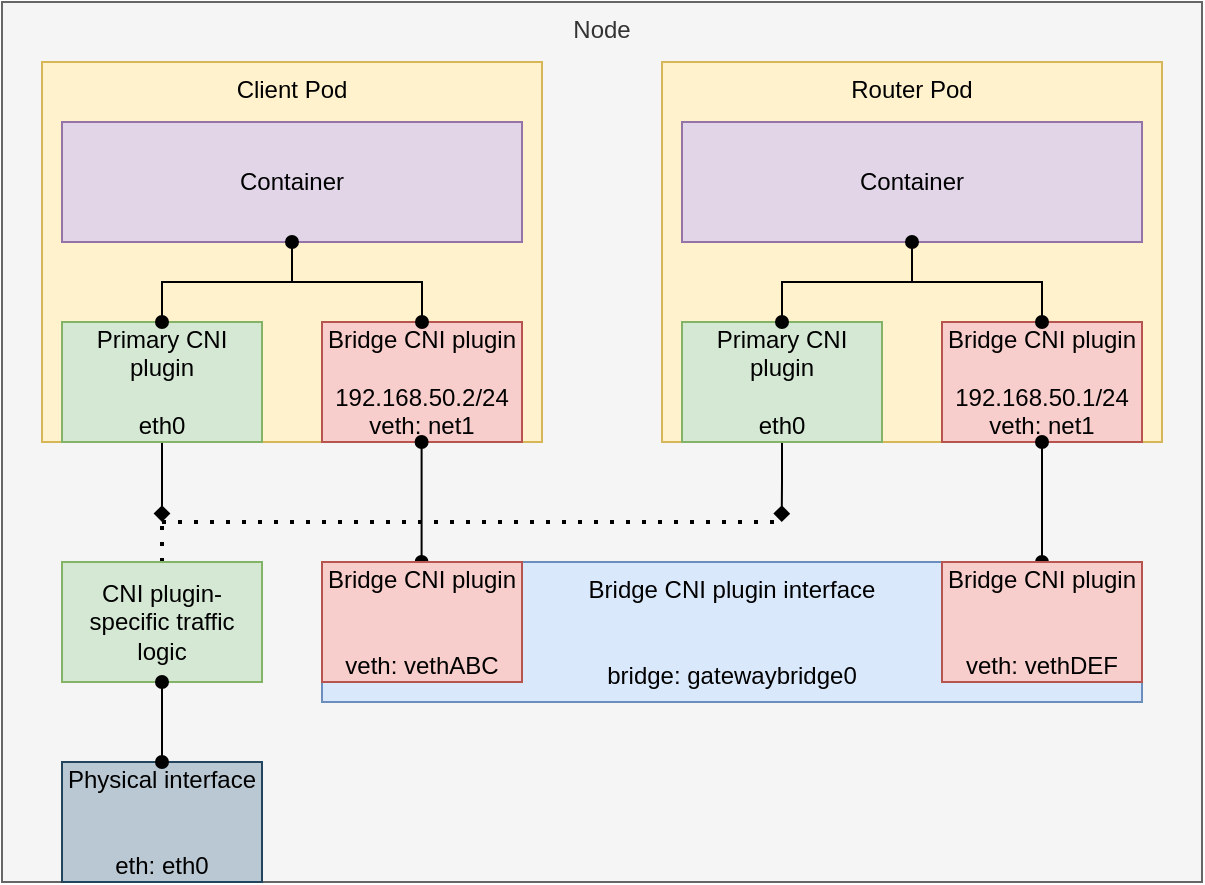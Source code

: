 <mxfile>
    <diagram name="Page-1" id="0uHXvQXZobljOzGVFPQb">
        <mxGraphModel dx="1083" dy="354" grid="1" gridSize="10" guides="1" tooltips="1" connect="1" arrows="1" fold="1" page="1" pageScale="1" pageWidth="850" pageHeight="1100" math="0" shadow="0">
            <root>
                <mxCell id="0"/>
                <mxCell id="1" parent="0"/>
                <mxCell id="ZAoUQ8ObvNrSKgbO1jp7-27" value="Node" style="rounded=0;whiteSpace=wrap;html=1;verticalAlign=top;fillColor=#f5f5f5;fontColor=#333333;strokeColor=#666666;" parent="1" vertex="1">
                    <mxGeometry x="125" y="330" width="600" height="440" as="geometry"/>
                </mxCell>
                <mxCell id="ZAoUQ8ObvNrSKgbO1jp7-1" value="Client Pod" style="rounded=0;whiteSpace=wrap;html=1;verticalAlign=top;fillColor=#fff2cc;strokeColor=#d6b656;" parent="1" vertex="1">
                    <mxGeometry x="145" y="360" width="250" height="190" as="geometry"/>
                </mxCell>
                <mxCell id="ZAoUQ8ObvNrSKgbO1jp7-21" style="edgeStyle=orthogonalEdgeStyle;rounded=0;orthogonalLoop=1;jettySize=auto;html=1;exitX=0.5;exitY=1;exitDx=0;exitDy=0;endArrow=diamond;endFill=1;" parent="1" source="ZAoUQ8ObvNrSKgbO1jp7-3" edge="1">
                    <mxGeometry relative="1" as="geometry">
                        <mxPoint x="205" y="590" as="targetPoint"/>
                    </mxGeometry>
                </mxCell>
                <mxCell id="ZAoUQ8ObvNrSKgbO1jp7-3" value="Primary CNI plugin&lt;br&gt;&lt;br&gt;eth0" style="rounded=0;whiteSpace=wrap;html=1;fillColor=#d5e8d4;strokeColor=#82b366;" parent="1" vertex="1">
                    <mxGeometry x="155" y="490" width="100" height="60" as="geometry"/>
                </mxCell>
                <mxCell id="ZAoUQ8ObvNrSKgbO1jp7-4" value="Bridge CNI plugin&lt;div&gt;&lt;font color=&quot;#000000&quot;&gt;&lt;br&gt;&lt;/font&gt;192.168.50.2/24&lt;br&gt;veth: net1&lt;/div&gt;" style="rounded=0;whiteSpace=wrap;html=1;fillColor=#f8cecc;strokeColor=#b85450;" parent="1" vertex="1">
                    <mxGeometry x="285" y="490" width="100" height="60" as="geometry"/>
                </mxCell>
                <mxCell id="ZAoUQ8ObvNrSKgbO1jp7-5" value="Container" style="rounded=0;whiteSpace=wrap;html=1;fillColor=#e1d5e7;strokeColor=#9673a6;" parent="1" vertex="1">
                    <mxGeometry x="155" y="390" width="230" height="60" as="geometry"/>
                </mxCell>
                <mxCell id="ZAoUQ8ObvNrSKgbO1jp7-6" style="edgeStyle=orthogonalEdgeStyle;rounded=0;orthogonalLoop=1;jettySize=auto;html=1;exitX=0.5;exitY=1;exitDx=0;exitDy=0;entryX=0.5;entryY=0;entryDx=0;entryDy=0;endArrow=oval;endFill=1;startArrow=oval;startFill=1;" parent="1" source="ZAoUQ8ObvNrSKgbO1jp7-5" target="ZAoUQ8ObvNrSKgbO1jp7-3" edge="1">
                    <mxGeometry relative="1" as="geometry"/>
                </mxCell>
                <mxCell id="ZAoUQ8ObvNrSKgbO1jp7-7" style="edgeStyle=orthogonalEdgeStyle;rounded=0;orthogonalLoop=1;jettySize=auto;html=1;exitX=0.5;exitY=1;exitDx=0;exitDy=0;entryX=0.5;entryY=0;entryDx=0;entryDy=0;endArrow=oval;endFill=1;" parent="1" source="ZAoUQ8ObvNrSKgbO1jp7-5" target="ZAoUQ8ObvNrSKgbO1jp7-4" edge="1">
                    <mxGeometry relative="1" as="geometry"/>
                </mxCell>
                <mxCell id="ZAoUQ8ObvNrSKgbO1jp7-8" value="Router Pod" style="rounded=0;whiteSpace=wrap;html=1;verticalAlign=top;fillColor=#fff2cc;strokeColor=#d6b656;" parent="1" vertex="1">
                    <mxGeometry x="455" y="360" width="250" height="190" as="geometry"/>
                </mxCell>
                <mxCell id="ZAoUQ8ObvNrSKgbO1jp7-18" style="edgeStyle=orthogonalEdgeStyle;rounded=0;orthogonalLoop=1;jettySize=auto;html=1;exitX=0.5;exitY=1;exitDx=0;exitDy=0;endArrow=diamond;endFill=1;" parent="1" source="ZAoUQ8ObvNrSKgbO1jp7-9" edge="1">
                    <mxGeometry relative="1" as="geometry">
                        <mxPoint x="514.857" y="590" as="targetPoint"/>
                    </mxGeometry>
                </mxCell>
                <mxCell id="ZAoUQ8ObvNrSKgbO1jp7-9" value="Primary CNI plugin&lt;br&gt;&lt;br&gt;eth0" style="rounded=0;whiteSpace=wrap;html=1;fillColor=#d5e8d4;strokeColor=#82b366;" parent="1" vertex="1">
                    <mxGeometry x="465" y="490" width="100" height="60" as="geometry"/>
                </mxCell>
                <mxCell id="ZAoUQ8ObvNrSKgbO1jp7-10" value="Bridge CNI plugin&lt;div&gt;&lt;font color=&quot;#000000&quot;&gt;&lt;br&gt;&lt;/font&gt;192.168.50.1/24&lt;br&gt;veth: net1&lt;/div&gt;" style="rounded=0;whiteSpace=wrap;html=1;fillColor=#f8cecc;strokeColor=#b85450;" parent="1" vertex="1">
                    <mxGeometry x="595" y="490" width="100" height="60" as="geometry"/>
                </mxCell>
                <mxCell id="ZAoUQ8ObvNrSKgbO1jp7-11" value="Container" style="rounded=0;whiteSpace=wrap;html=1;fillColor=#e1d5e7;strokeColor=#9673a6;" parent="1" vertex="1">
                    <mxGeometry x="465" y="390" width="230" height="60" as="geometry"/>
                </mxCell>
                <mxCell id="ZAoUQ8ObvNrSKgbO1jp7-12" style="edgeStyle=orthogonalEdgeStyle;rounded=0;orthogonalLoop=1;jettySize=auto;html=1;exitX=0.5;exitY=1;exitDx=0;exitDy=0;entryX=0.5;entryY=0;entryDx=0;entryDy=0;endArrow=oval;endFill=1;startArrow=oval;startFill=1;" parent="1" source="ZAoUQ8ObvNrSKgbO1jp7-11" target="ZAoUQ8ObvNrSKgbO1jp7-9" edge="1">
                    <mxGeometry relative="1" as="geometry"/>
                </mxCell>
                <mxCell id="ZAoUQ8ObvNrSKgbO1jp7-13" style="edgeStyle=orthogonalEdgeStyle;rounded=0;orthogonalLoop=1;jettySize=auto;html=1;exitX=0.5;exitY=1;exitDx=0;exitDy=0;entryX=0.5;entryY=0;entryDx=0;entryDy=0;endArrow=oval;endFill=1;" parent="1" source="ZAoUQ8ObvNrSKgbO1jp7-11" target="ZAoUQ8ObvNrSKgbO1jp7-10" edge="1">
                    <mxGeometry relative="1" as="geometry"/>
                </mxCell>
                <mxCell id="ZAoUQ8ObvNrSKgbO1jp7-15" value="Bridge CNI plugin interface&lt;br&gt;&lt;br&gt;&lt;br&gt;bridge: gatewaybridge0" style="rounded=0;whiteSpace=wrap;html=1;fillColor=#dae8fc;strokeColor=#6c8ebf;" parent="1" vertex="1">
                    <mxGeometry x="285" y="610" width="410" height="70" as="geometry"/>
                </mxCell>
                <mxCell id="ZAoUQ8ObvNrSKgbO1jp7-16" style="edgeStyle=orthogonalEdgeStyle;rounded=0;orthogonalLoop=1;jettySize=auto;html=1;exitX=0.5;exitY=1;exitDx=0;exitDy=0;endArrow=oval;endFill=1;startArrow=oval;startFill=1;" parent="1" source="ZAoUQ8ObvNrSKgbO1jp7-10" edge="1">
                    <mxGeometry relative="1" as="geometry">
                        <mxPoint x="645" y="610" as="targetPoint"/>
                    </mxGeometry>
                </mxCell>
                <mxCell id="ZAoUQ8ObvNrSKgbO1jp7-17" style="edgeStyle=orthogonalEdgeStyle;rounded=0;orthogonalLoop=1;jettySize=auto;html=1;exitX=0.5;exitY=1;exitDx=0;exitDy=0;endArrow=oval;endFill=1;startArrow=oval;startFill=1;" parent="1" edge="1">
                    <mxGeometry relative="1" as="geometry">
                        <mxPoint x="334.8" y="550" as="sourcePoint"/>
                        <mxPoint x="334.8" y="610" as="targetPoint"/>
                    </mxGeometry>
                </mxCell>
                <mxCell id="ZAoUQ8ObvNrSKgbO1jp7-24" value="" style="endArrow=none;dashed=1;html=1;dashPattern=1 3;strokeWidth=2;rounded=0;" parent="1" edge="1">
                    <mxGeometry width="50" height="50" relative="1" as="geometry">
                        <mxPoint x="205" y="590" as="sourcePoint"/>
                        <mxPoint x="515" y="590" as="targetPoint"/>
                    </mxGeometry>
                </mxCell>
                <mxCell id="ZAoUQ8ObvNrSKgbO1jp7-26" value="" style="endArrow=none;dashed=1;html=1;dashPattern=1 3;strokeWidth=2;rounded=0;exitX=0.5;exitY=0;exitDx=0;exitDy=0;" parent="1" source="ZAoUQ8ObvNrSKgbO1jp7-30" edge="1">
                    <mxGeometry width="50" height="50" relative="1" as="geometry">
                        <mxPoint x="202.565" y="609.1" as="sourcePoint"/>
                        <mxPoint x="205" y="590" as="targetPoint"/>
                    </mxGeometry>
                </mxCell>
                <mxCell id="ZAoUQ8ObvNrSKgbO1jp7-30" value="CNI plugin-specific traffic logic" style="rounded=0;whiteSpace=wrap;html=1;fillColor=#d5e8d4;strokeColor=#82b366;" parent="1" vertex="1">
                    <mxGeometry x="155" y="610" width="100" height="60" as="geometry"/>
                </mxCell>
                <mxCell id="ZAoUQ8ObvNrSKgbO1jp7-31" value="Physical interface&lt;div&gt;&lt;br&gt;&lt;/div&gt;&lt;div&gt;&lt;br&gt;&lt;/div&gt;&lt;div&gt;eth: eth0&lt;/div&gt;" style="rounded=0;whiteSpace=wrap;html=1;fillColor=#bac8d3;strokeColor=#23445d;" parent="1" vertex="1">
                    <mxGeometry x="155" y="710" width="100" height="60" as="geometry"/>
                </mxCell>
                <mxCell id="ZAoUQ8ObvNrSKgbO1jp7-32" style="edgeStyle=orthogonalEdgeStyle;rounded=0;orthogonalLoop=1;jettySize=auto;html=1;exitX=0.5;exitY=1;exitDx=0;exitDy=0;entryX=0.5;entryY=0;entryDx=0;entryDy=0;endArrow=oval;endFill=1;startArrow=oval;startFill=1;" parent="1" source="ZAoUQ8ObvNrSKgbO1jp7-30" target="ZAoUQ8ObvNrSKgbO1jp7-31" edge="1">
                    <mxGeometry relative="1" as="geometry"/>
                </mxCell>
                <mxCell id="ZAoUQ8ObvNrSKgbO1jp7-33" value="Bridge CNI plugin&lt;div&gt;&lt;font color=&quot;#000000&quot;&gt;&lt;br&gt;&lt;/font&gt;&lt;br&gt;veth: vethABC&lt;/div&gt;" style="rounded=0;whiteSpace=wrap;html=1;fillColor=#f8cecc;strokeColor=#b85450;" parent="1" vertex="1">
                    <mxGeometry x="285" y="610" width="100" height="60" as="geometry"/>
                </mxCell>
                <mxCell id="ZAoUQ8ObvNrSKgbO1jp7-34" value="Bridge CNI plugin&lt;div&gt;&lt;font color=&quot;#000000&quot;&gt;&lt;br&gt;&lt;/font&gt;&lt;br&gt;veth: vethDEF&lt;/div&gt;" style="rounded=0;whiteSpace=wrap;html=1;fillColor=#f8cecc;strokeColor=#b85450;" parent="1" vertex="1">
                    <mxGeometry x="595" y="610" width="100" height="60" as="geometry"/>
                </mxCell>
            </root>
        </mxGraphModel>
    </diagram>
</mxfile>
